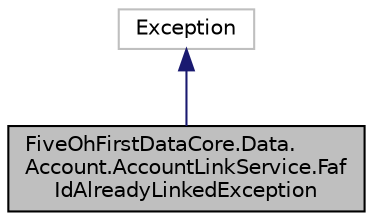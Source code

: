digraph "FiveOhFirstDataCore.Data.Account.AccountLinkService.FafIdAlreadyLinkedException"
{
 // LATEX_PDF_SIZE
  edge [fontname="Helvetica",fontsize="10",labelfontname="Helvetica",labelfontsize="10"];
  node [fontname="Helvetica",fontsize="10",shape=record];
  Node1 [label="FiveOhFirstDataCore.Data.\lAccount.AccountLinkService.Faf\lIdAlreadyLinkedException",height=0.2,width=0.4,color="black", fillcolor="grey75", style="filled", fontcolor="black",tooltip="Thrown when a Faf User ID is attempted to be linked to a Discord account after it has already been li..."];
  Node2 -> Node1 [dir="back",color="midnightblue",fontsize="10",style="solid",fontname="Helvetica"];
  Node2 [label="Exception",height=0.2,width=0.4,color="grey75", fillcolor="white", style="filled",tooltip=" "];
}
